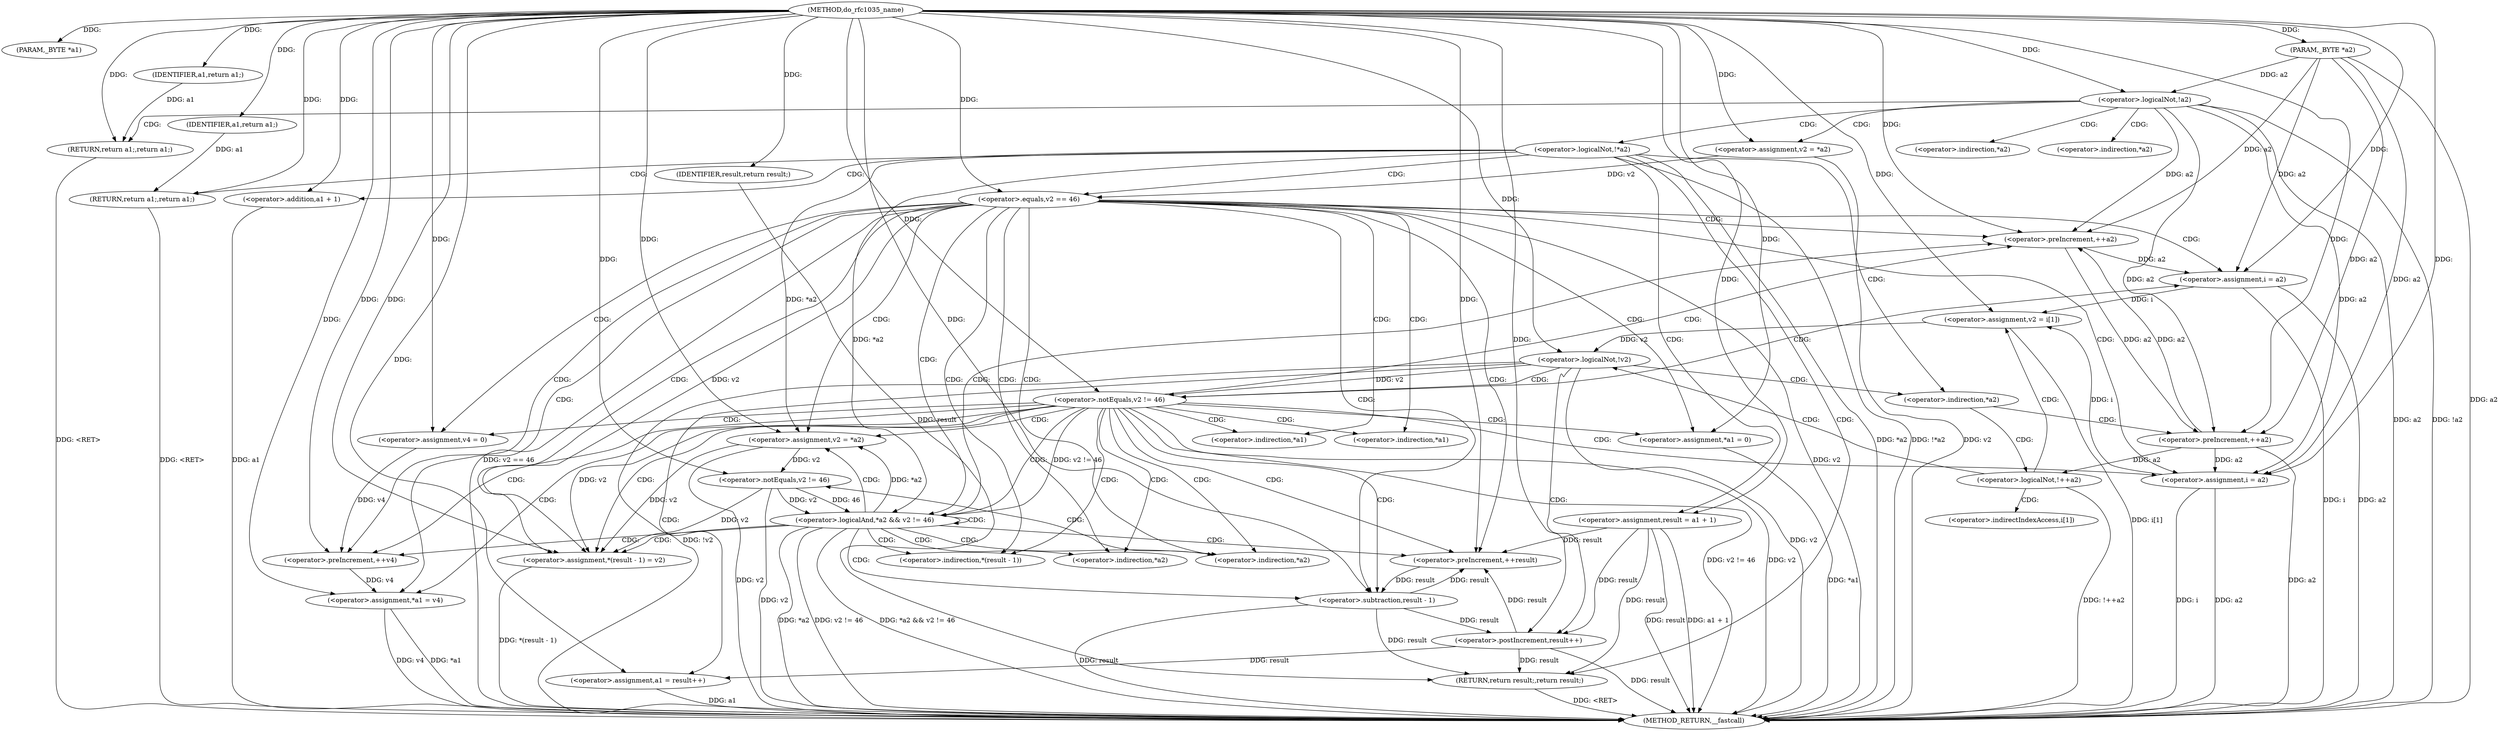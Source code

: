 digraph do_rfc1035_name {  
"1000105" [label = "(METHOD,do_rfc1035_name)" ]
"1000210" [label = "(METHOD_RETURN,__fastcall)" ]
"1000106" [label = "(PARAM,_BYTE *a1)" ]
"1000107" [label = "(PARAM,_BYTE *a2)" ]
"1000114" [label = "(<operator>.logicalNot,!a2)" ]
"1000116" [label = "(RETURN,return a1;,return a1;)" ]
"1000117" [label = "(IDENTIFIER,a1,return a1;)" ]
"1000118" [label = "(<operator>.assignment,v2 = *a2)" ]
"1000123" [label = "(<operator>.logicalNot,!*a2)" ]
"1000126" [label = "(RETURN,return a1;,return a1;)" ]
"1000127" [label = "(IDENTIFIER,a1,return a1;)" ]
"1000128" [label = "(<operator>.assignment,result = a1 + 1)" ]
"1000130" [label = "(<operator>.addition,a1 + 1)" ]
"1000134" [label = "(<operator>.equals,v2 == 46)" ]
"1000139" [label = "(<operator>.assignment,v4 = 0)" ]
"1000144" [label = "(<operator>.preIncrement,++result)" ]
"1000146" [label = "(<operator>.preIncrement,++a2)" ]
"1000148" [label = "(<operator>.assignment,*(result - 1) = v2)" ]
"1000150" [label = "(<operator>.subtraction,result - 1)" ]
"1000154" [label = "(<operator>.preIncrement,++v4)" ]
"1000156" [label = "(<operator>.assignment,v2 = *a2)" ]
"1000160" [label = "(<operator>.logicalAnd,*a2 && v2 != 46)" ]
"1000163" [label = "(<operator>.notEquals,v2 != 46)" ]
"1000166" [label = "(<operator>.assignment,*a1 = v4)" ]
"1000171" [label = "(<operator>.assignment,i = a2)" ]
"1000176" [label = "(<operator>.assignment,*a1 = 0)" ]
"1000182" [label = "(<operator>.logicalNot,!++a2)" ]
"1000183" [label = "(<operator>.preIncrement,++a2)" ]
"1000186" [label = "(<operator>.assignment,v2 = i[1])" ]
"1000192" [label = "(<operator>.logicalNot,!v2)" ]
"1000195" [label = "(<operator>.assignment,a1 = result++)" ]
"1000197" [label = "(<operator>.postIncrement,result++)" ]
"1000200" [label = "(<operator>.notEquals,v2 != 46)" ]
"1000205" [label = "(<operator>.assignment,i = a2)" ]
"1000208" [label = "(RETURN,return result;,return result;)" ]
"1000209" [label = "(IDENTIFIER,result,return result;)" ]
"1000120" [label = "(<operator>.indirection,*a2)" ]
"1000124" [label = "(<operator>.indirection,*a2)" ]
"1000149" [label = "(<operator>.indirection,*(result - 1))" ]
"1000158" [label = "(<operator>.indirection,*a2)" ]
"1000161" [label = "(<operator>.indirection,*a2)" ]
"1000167" [label = "(<operator>.indirection,*a1)" ]
"1000174" [label = "(<operator>.indirection,*a2)" ]
"1000177" [label = "(<operator>.indirection,*a1)" ]
"1000188" [label = "(<operator>.indirectIndexAccess,i[1])" ]
  "1000126" -> "1000210"  [ label = "DDG: <RET>"] 
  "1000116" -> "1000210"  [ label = "DDG: <RET>"] 
  "1000123" -> "1000210"  [ label = "DDG: *a2"] 
  "1000156" -> "1000210"  [ label = "DDG: v2"] 
  "1000118" -> "1000210"  [ label = "DDG: v2"] 
  "1000114" -> "1000210"  [ label = "DDG: a2"] 
  "1000205" -> "1000210"  [ label = "DDG: a2"] 
  "1000197" -> "1000210"  [ label = "DDG: result"] 
  "1000114" -> "1000210"  [ label = "DDG: !a2"] 
  "1000163" -> "1000210"  [ label = "DDG: v2"] 
  "1000166" -> "1000210"  [ label = "DDG: *a1"] 
  "1000160" -> "1000210"  [ label = "DDG: *a2"] 
  "1000107" -> "1000210"  [ label = "DDG: a2"] 
  "1000200" -> "1000210"  [ label = "DDG: v2 != 46"] 
  "1000160" -> "1000210"  [ label = "DDG: v2 != 46"] 
  "1000183" -> "1000210"  [ label = "DDG: a2"] 
  "1000134" -> "1000210"  [ label = "DDG: v2 == 46"] 
  "1000128" -> "1000210"  [ label = "DDG: a1 + 1"] 
  "1000148" -> "1000210"  [ label = "DDG: *(result - 1)"] 
  "1000182" -> "1000210"  [ label = "DDG: !++a2"] 
  "1000192" -> "1000210"  [ label = "DDG: v2"] 
  "1000130" -> "1000210"  [ label = "DDG: a1"] 
  "1000186" -> "1000210"  [ label = "DDG: i[1]"] 
  "1000134" -> "1000210"  [ label = "DDG: v2"] 
  "1000192" -> "1000210"  [ label = "DDG: !v2"] 
  "1000200" -> "1000210"  [ label = "DDG: v2"] 
  "1000205" -> "1000210"  [ label = "DDG: i"] 
  "1000176" -> "1000210"  [ label = "DDG: *a1"] 
  "1000195" -> "1000210"  [ label = "DDG: a1"] 
  "1000166" -> "1000210"  [ label = "DDG: v4"] 
  "1000171" -> "1000210"  [ label = "DDG: a2"] 
  "1000128" -> "1000210"  [ label = "DDG: result"] 
  "1000160" -> "1000210"  [ label = "DDG: *a2 && v2 != 46"] 
  "1000171" -> "1000210"  [ label = "DDG: i"] 
  "1000123" -> "1000210"  [ label = "DDG: !*a2"] 
  "1000150" -> "1000210"  [ label = "DDG: result"] 
  "1000208" -> "1000210"  [ label = "DDG: <RET>"] 
  "1000105" -> "1000106"  [ label = "DDG: "] 
  "1000105" -> "1000107"  [ label = "DDG: "] 
  "1000107" -> "1000114"  [ label = "DDG: a2"] 
  "1000105" -> "1000114"  [ label = "DDG: "] 
  "1000117" -> "1000116"  [ label = "DDG: a1"] 
  "1000105" -> "1000116"  [ label = "DDG: "] 
  "1000105" -> "1000117"  [ label = "DDG: "] 
  "1000105" -> "1000118"  [ label = "DDG: "] 
  "1000127" -> "1000126"  [ label = "DDG: a1"] 
  "1000105" -> "1000126"  [ label = "DDG: "] 
  "1000105" -> "1000127"  [ label = "DDG: "] 
  "1000105" -> "1000128"  [ label = "DDG: "] 
  "1000105" -> "1000130"  [ label = "DDG: "] 
  "1000118" -> "1000134"  [ label = "DDG: v2"] 
  "1000105" -> "1000134"  [ label = "DDG: "] 
  "1000105" -> "1000139"  [ label = "DDG: "] 
  "1000197" -> "1000144"  [ label = "DDG: result"] 
  "1000128" -> "1000144"  [ label = "DDG: result"] 
  "1000150" -> "1000144"  [ label = "DDG: result"] 
  "1000105" -> "1000144"  [ label = "DDG: "] 
  "1000183" -> "1000146"  [ label = "DDG: a2"] 
  "1000114" -> "1000146"  [ label = "DDG: a2"] 
  "1000107" -> "1000146"  [ label = "DDG: a2"] 
  "1000105" -> "1000146"  [ label = "DDG: "] 
  "1000163" -> "1000148"  [ label = "DDG: v2"] 
  "1000156" -> "1000148"  [ label = "DDG: v2"] 
  "1000134" -> "1000148"  [ label = "DDG: v2"] 
  "1000200" -> "1000148"  [ label = "DDG: v2"] 
  "1000105" -> "1000148"  [ label = "DDG: "] 
  "1000144" -> "1000150"  [ label = "DDG: result"] 
  "1000105" -> "1000150"  [ label = "DDG: "] 
  "1000139" -> "1000154"  [ label = "DDG: v4"] 
  "1000105" -> "1000154"  [ label = "DDG: "] 
  "1000160" -> "1000156"  [ label = "DDG: *a2"] 
  "1000123" -> "1000156"  [ label = "DDG: *a2"] 
  "1000105" -> "1000156"  [ label = "DDG: "] 
  "1000123" -> "1000160"  [ label = "DDG: *a2"] 
  "1000163" -> "1000160"  [ label = "DDG: v2"] 
  "1000163" -> "1000160"  [ label = "DDG: 46"] 
  "1000200" -> "1000160"  [ label = "DDG: v2 != 46"] 
  "1000156" -> "1000163"  [ label = "DDG: v2"] 
  "1000105" -> "1000163"  [ label = "DDG: "] 
  "1000154" -> "1000166"  [ label = "DDG: v4"] 
  "1000105" -> "1000166"  [ label = "DDG: "] 
  "1000146" -> "1000171"  [ label = "DDG: a2"] 
  "1000107" -> "1000171"  [ label = "DDG: a2"] 
  "1000105" -> "1000171"  [ label = "DDG: "] 
  "1000105" -> "1000176"  [ label = "DDG: "] 
  "1000183" -> "1000182"  [ label = "DDG: a2"] 
  "1000107" -> "1000183"  [ label = "DDG: a2"] 
  "1000105" -> "1000183"  [ label = "DDG: "] 
  "1000114" -> "1000183"  [ label = "DDG: a2"] 
  "1000146" -> "1000183"  [ label = "DDG: a2"] 
  "1000205" -> "1000186"  [ label = "DDG: i"] 
  "1000171" -> "1000186"  [ label = "DDG: i"] 
  "1000105" -> "1000186"  [ label = "DDG: "] 
  "1000186" -> "1000192"  [ label = "DDG: v2"] 
  "1000105" -> "1000192"  [ label = "DDG: "] 
  "1000105" -> "1000195"  [ label = "DDG: "] 
  "1000197" -> "1000195"  [ label = "DDG: result"] 
  "1000128" -> "1000197"  [ label = "DDG: result"] 
  "1000150" -> "1000197"  [ label = "DDG: result"] 
  "1000105" -> "1000197"  [ label = "DDG: "] 
  "1000192" -> "1000200"  [ label = "DDG: v2"] 
  "1000105" -> "1000200"  [ label = "DDG: "] 
  "1000183" -> "1000205"  [ label = "DDG: a2"] 
  "1000114" -> "1000205"  [ label = "DDG: a2"] 
  "1000107" -> "1000205"  [ label = "DDG: a2"] 
  "1000105" -> "1000205"  [ label = "DDG: "] 
  "1000209" -> "1000208"  [ label = "DDG: result"] 
  "1000197" -> "1000208"  [ label = "DDG: result"] 
  "1000128" -> "1000208"  [ label = "DDG: result"] 
  "1000150" -> "1000208"  [ label = "DDG: result"] 
  "1000105" -> "1000209"  [ label = "DDG: "] 
  "1000114" -> "1000124"  [ label = "CDG: "] 
  "1000114" -> "1000123"  [ label = "CDG: "] 
  "1000114" -> "1000120"  [ label = "CDG: "] 
  "1000114" -> "1000118"  [ label = "CDG: "] 
  "1000114" -> "1000116"  [ label = "CDG: "] 
  "1000123" -> "1000174"  [ label = "CDG: "] 
  "1000123" -> "1000208"  [ label = "CDG: "] 
  "1000123" -> "1000128"  [ label = "CDG: "] 
  "1000123" -> "1000126"  [ label = "CDG: "] 
  "1000123" -> "1000134"  [ label = "CDG: "] 
  "1000123" -> "1000130"  [ label = "CDG: "] 
  "1000134" -> "1000176"  [ label = "CDG: "] 
  "1000134" -> "1000171"  [ label = "CDG: "] 
  "1000134" -> "1000167"  [ label = "CDG: "] 
  "1000134" -> "1000166"  [ label = "CDG: "] 
  "1000134" -> "1000161"  [ label = "CDG: "] 
  "1000134" -> "1000177"  [ label = "CDG: "] 
  "1000134" -> "1000205"  [ label = "CDG: "] 
  "1000134" -> "1000144"  [ label = "CDG: "] 
  "1000134" -> "1000139"  [ label = "CDG: "] 
  "1000134" -> "1000160"  [ label = "CDG: "] 
  "1000134" -> "1000158"  [ label = "CDG: "] 
  "1000134" -> "1000156"  [ label = "CDG: "] 
  "1000134" -> "1000154"  [ label = "CDG: "] 
  "1000134" -> "1000150"  [ label = "CDG: "] 
  "1000134" -> "1000149"  [ label = "CDG: "] 
  "1000134" -> "1000148"  [ label = "CDG: "] 
  "1000134" -> "1000146"  [ label = "CDG: "] 
  "1000160" -> "1000161"  [ label = "CDG: "] 
  "1000160" -> "1000144"  [ label = "CDG: "] 
  "1000160" -> "1000160"  [ label = "CDG: "] 
  "1000160" -> "1000158"  [ label = "CDG: "] 
  "1000160" -> "1000156"  [ label = "CDG: "] 
  "1000160" -> "1000154"  [ label = "CDG: "] 
  "1000160" -> "1000150"  [ label = "CDG: "] 
  "1000160" -> "1000149"  [ label = "CDG: "] 
  "1000160" -> "1000148"  [ label = "CDG: "] 
  "1000160" -> "1000146"  [ label = "CDG: "] 
  "1000161" -> "1000163"  [ label = "CDG: "] 
  "1000174" -> "1000183"  [ label = "CDG: "] 
  "1000174" -> "1000182"  [ label = "CDG: "] 
  "1000182" -> "1000192"  [ label = "CDG: "] 
  "1000182" -> "1000188"  [ label = "CDG: "] 
  "1000182" -> "1000186"  [ label = "CDG: "] 
  "1000192" -> "1000174"  [ label = "CDG: "] 
  "1000192" -> "1000200"  [ label = "CDG: "] 
  "1000192" -> "1000197"  [ label = "CDG: "] 
  "1000192" -> "1000195"  [ label = "CDG: "] 
  "1000200" -> "1000176"  [ label = "CDG: "] 
  "1000200" -> "1000171"  [ label = "CDG: "] 
  "1000200" -> "1000167"  [ label = "CDG: "] 
  "1000200" -> "1000166"  [ label = "CDG: "] 
  "1000200" -> "1000161"  [ label = "CDG: "] 
  "1000200" -> "1000177"  [ label = "CDG: "] 
  "1000200" -> "1000205"  [ label = "CDG: "] 
  "1000200" -> "1000144"  [ label = "CDG: "] 
  "1000200" -> "1000139"  [ label = "CDG: "] 
  "1000200" -> "1000160"  [ label = "CDG: "] 
  "1000200" -> "1000158"  [ label = "CDG: "] 
  "1000200" -> "1000156"  [ label = "CDG: "] 
  "1000200" -> "1000154"  [ label = "CDG: "] 
  "1000200" -> "1000150"  [ label = "CDG: "] 
  "1000200" -> "1000149"  [ label = "CDG: "] 
  "1000200" -> "1000148"  [ label = "CDG: "] 
  "1000200" -> "1000146"  [ label = "CDG: "] 
}

